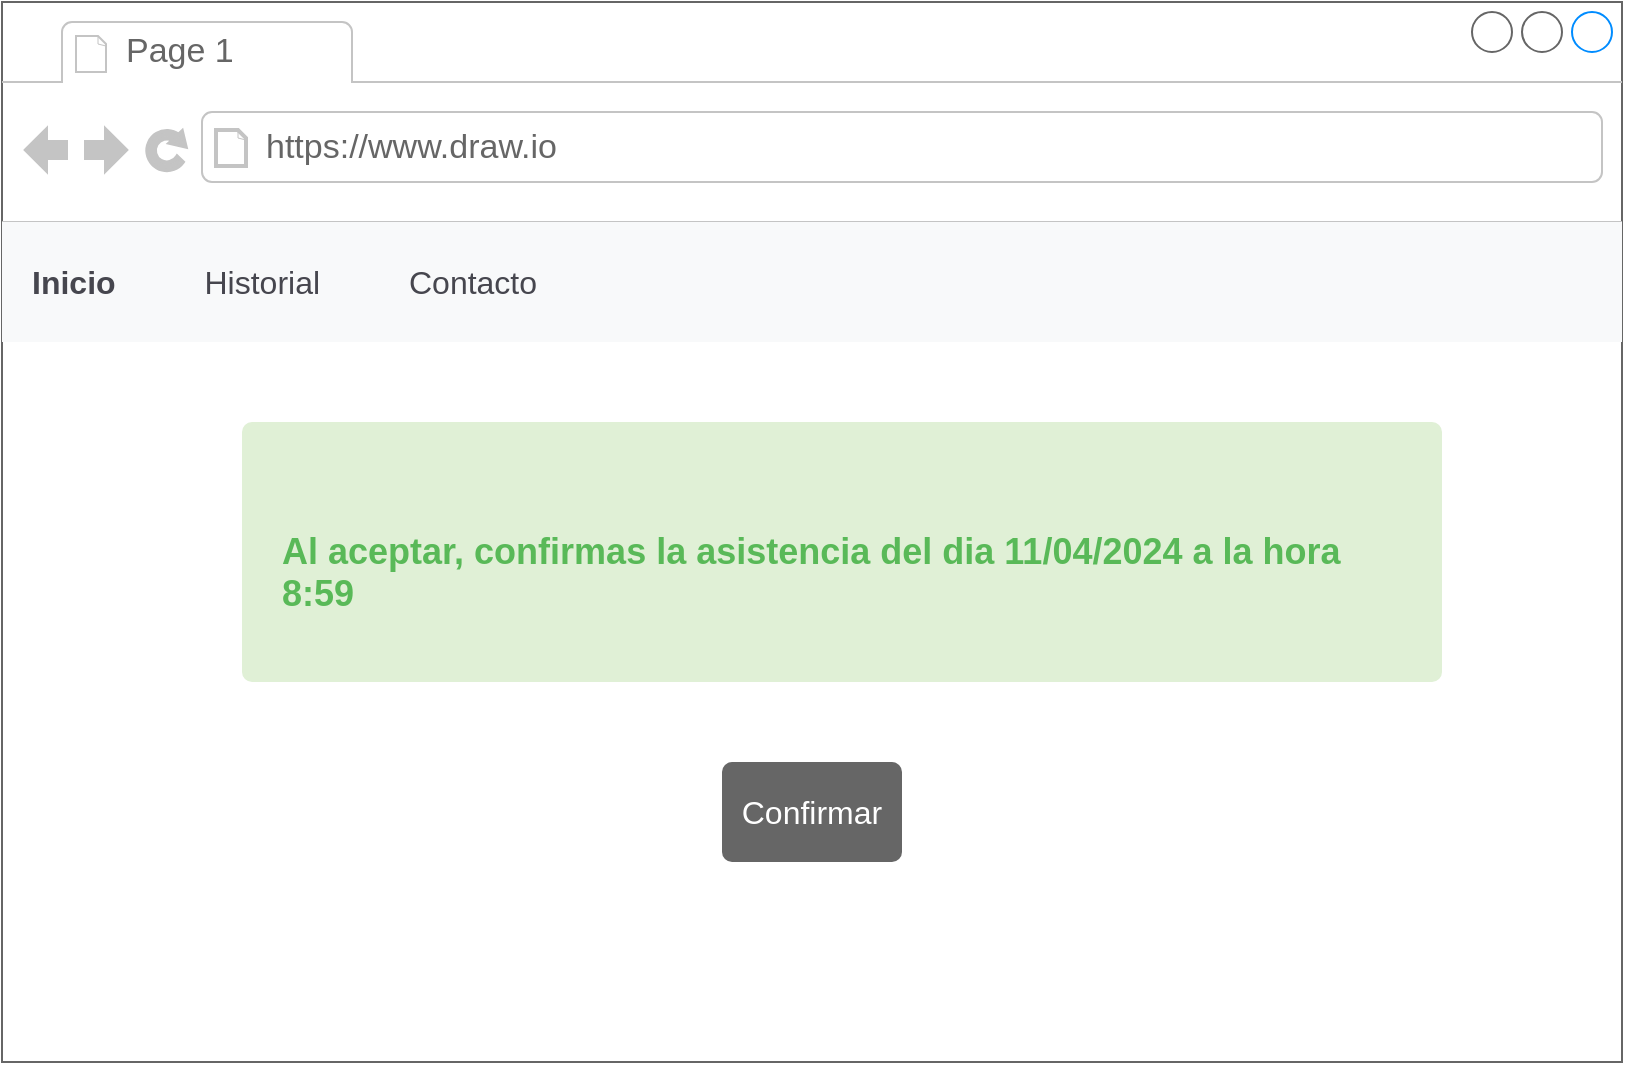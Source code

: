 <mxfile>
    <diagram id="OWI742b5hRy6k4RGG1N6" name="Page-1">
        <mxGraphModel dx="1944" dy="804" grid="1" gridSize="10" guides="1" tooltips="1" connect="1" arrows="1" fold="1" page="1" pageScale="1" pageWidth="850" pageHeight="1100" math="0" shadow="0">
            <root>
                <mxCell id="0"/>
                <mxCell id="1" parent="0"/>
                <mxCell id="11" value="" style="strokeWidth=1;shadow=0;dashed=0;align=center;html=1;shape=mxgraph.mockup.containers.browserWindow;rSize=0;strokeColor=#666666;strokeColor2=#008cff;strokeColor3=#c4c4c4;mainText=,;recursiveResize=0;" vertex="1" parent="1">
                    <mxGeometry x="-410" y="280" width="810" height="530" as="geometry"/>
                </mxCell>
                <mxCell id="12" value="Page 1" style="strokeWidth=1;shadow=0;dashed=0;align=center;html=1;shape=mxgraph.mockup.containers.anchor;fontSize=17;fontColor=#666666;align=left;" vertex="1" parent="11">
                    <mxGeometry x="60" y="12" width="110" height="26" as="geometry"/>
                </mxCell>
                <mxCell id="13" value="https://www.draw.io" style="strokeWidth=1;shadow=0;dashed=0;align=center;html=1;shape=mxgraph.mockup.containers.anchor;rSize=0;fontSize=17;fontColor=#666666;align=left;" vertex="1" parent="11">
                    <mxGeometry x="130" y="60" width="250" height="26" as="geometry"/>
                </mxCell>
                <mxCell id="14" value="Confirmar" style="html=1;shadow=0;dashed=0;shape=mxgraph.bootstrap.rrect;rSize=5;strokeColor=none;strokeWidth=1;fillColor=#666666;fontColor=#FFFFFF;whiteSpace=wrap;align=center;verticalAlign=middle;spacingLeft=0;fontStyle=0;fontSize=16;spacing=5;" vertex="1" parent="11">
                    <mxGeometry x="360" y="380" width="90" height="50" as="geometry"/>
                </mxCell>
                <mxCell id="15" value="&lt;span style=&quot;font-size: 18px;&quot;&gt;&lt;b&gt;&lt;br&gt;Al aceptar, confirmas la asistencia del dia 11/04/2024 a la hora 8:59&lt;br&gt;&lt;/b&gt;&lt;/span&gt;" style="html=1;shadow=0;dashed=0;shape=mxgraph.bootstrap.rrect;rSize=5;strokeColor=none;strokeWidth=1;fillColor=#E0F0D6;fontColor=#59B958;whiteSpace=wrap;align=left;verticalAlign=middle;spacing=20;" vertex="1" parent="11">
                    <mxGeometry x="120" y="210" width="600" height="130" as="geometry"/>
                </mxCell>
                <mxCell id="16" value="&lt;font color=&quot;#46464e&quot;&gt;&lt;b style=&quot;&quot;&gt;Inicio&amp;nbsp;&lt;/b&gt; &amp;nbsp; &amp;nbsp; &amp;nbsp; &amp;nbsp; Historial&amp;nbsp; &amp;nbsp; &amp;nbsp; &amp;nbsp; &amp;nbsp; Contacto&lt;/font&gt;" style="html=1;shadow=0;dashed=0;fillColor=#F8F9FA;strokeColor=none;fontSize=16;fontColor=#7C7C7D;align=left;spacing=15;" vertex="1" parent="11">
                    <mxGeometry y="110" width="810" height="60" as="geometry"/>
                </mxCell>
            </root>
        </mxGraphModel>
    </diagram>
</mxfile>